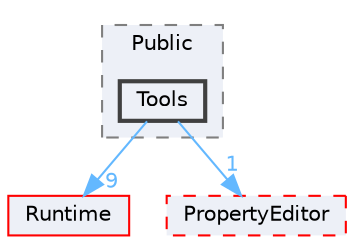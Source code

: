 digraph "Tools"
{
 // INTERACTIVE_SVG=YES
 // LATEX_PDF_SIZE
  bgcolor="transparent";
  edge [fontname=Helvetica,fontsize=10,labelfontname=Helvetica,labelfontsize=10];
  node [fontname=Helvetica,fontsize=10,shape=box,height=0.2,width=0.4];
  compound=true
  subgraph clusterdir_7471c4f946af10e6452663cdb8d07744 {
    graph [ bgcolor="#edf0f7", pencolor="grey50", label="Public", fontname=Helvetica,fontsize=10 style="filled,dashed", URL="dir_7471c4f946af10e6452663cdb8d07744.html",tooltip=""]
  dir_3dc2ec854c85d0d2dfd1dfed0064e6b1 [label="Tools", fillcolor="#edf0f7", color="grey25", style="filled,bold", URL="dir_3dc2ec854c85d0d2dfd1dfed0064e6b1.html",tooltip=""];
  }
  dir_7536b172fbd480bfd146a1b1acd6856b [label="Runtime", fillcolor="#edf0f7", color="red", style="filled", URL="dir_7536b172fbd480bfd146a1b1acd6856b.html",tooltip=""];
  dir_d1fe7a7be36f79b0b0b08c66e8a279df [label="PropertyEditor", fillcolor="#edf0f7", color="red", style="filled,dashed", URL="dir_d1fe7a7be36f79b0b0b08c66e8a279df.html",tooltip=""];
  dir_3dc2ec854c85d0d2dfd1dfed0064e6b1->dir_7536b172fbd480bfd146a1b1acd6856b [headlabel="9", labeldistance=1.5 headhref="dir_001189_000984.html" href="dir_001189_000984.html" color="steelblue1" fontcolor="steelblue1"];
  dir_3dc2ec854c85d0d2dfd1dfed0064e6b1->dir_d1fe7a7be36f79b0b0b08c66e8a279df [headlabel="1", labeldistance=1.5 headhref="dir_001189_000781.html" href="dir_001189_000781.html" color="steelblue1" fontcolor="steelblue1"];
}
